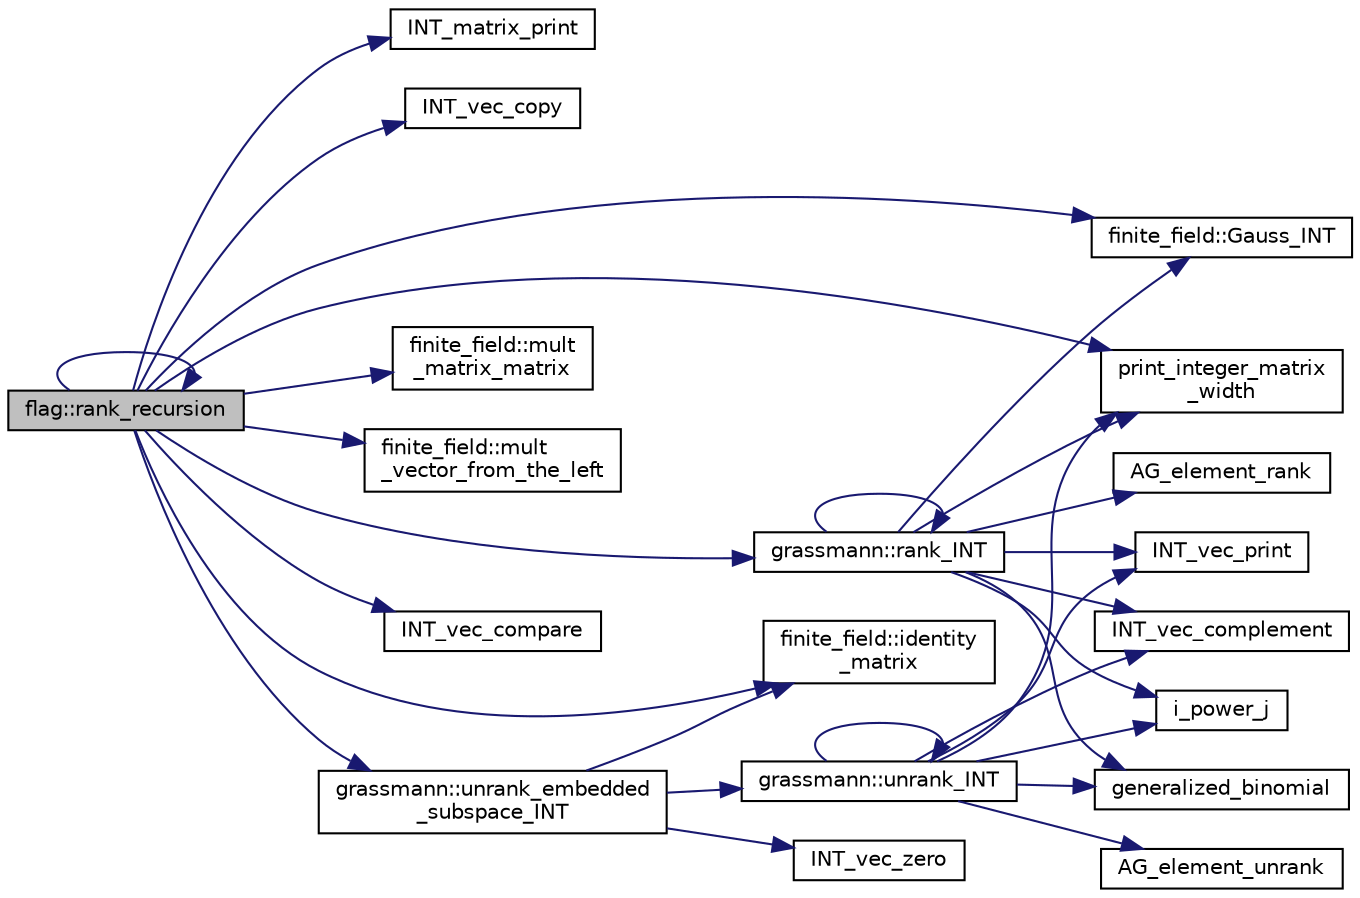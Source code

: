 digraph "flag::rank_recursion"
{
  edge [fontname="Helvetica",fontsize="10",labelfontname="Helvetica",labelfontsize="10"];
  node [fontname="Helvetica",fontsize="10",shape=record];
  rankdir="LR";
  Node277 [label="flag::rank_recursion",height=0.2,width=0.4,color="black", fillcolor="grey75", style="filled", fontcolor="black"];
  Node277 -> Node278 [color="midnightblue",fontsize="10",style="solid",fontname="Helvetica"];
  Node278 [label="INT_matrix_print",height=0.2,width=0.4,color="black", fillcolor="white", style="filled",URL="$d5/db4/io__and__os_8h.html#afd4180a24bef3a2b584668a4eaf607ff"];
  Node277 -> Node279 [color="midnightblue",fontsize="10",style="solid",fontname="Helvetica"];
  Node279 [label="INT_vec_copy",height=0.2,width=0.4,color="black", fillcolor="white", style="filled",URL="$df/dbf/sajeeb_8_c.html#ac2d875e27e009af6ec04d17254d11075"];
  Node277 -> Node280 [color="midnightblue",fontsize="10",style="solid",fontname="Helvetica"];
  Node280 [label="finite_field::identity\l_matrix",height=0.2,width=0.4,color="black", fillcolor="white", style="filled",URL="$df/d5a/classfinite__field.html#a4688997f80b8721560bccec986c23413"];
  Node277 -> Node281 [color="midnightblue",fontsize="10",style="solid",fontname="Helvetica"];
  Node281 [label="finite_field::Gauss_INT",height=0.2,width=0.4,color="black", fillcolor="white", style="filled",URL="$df/d5a/classfinite__field.html#adb676d2e80341b53751326e3a58beb11"];
  Node277 -> Node282 [color="midnightblue",fontsize="10",style="solid",fontname="Helvetica"];
  Node282 [label="finite_field::mult\l_matrix_matrix",height=0.2,width=0.4,color="black", fillcolor="white", style="filled",URL="$df/d5a/classfinite__field.html#a5e28706b815838d0ec34de1fa74bc3c4"];
  Node277 -> Node283 [color="midnightblue",fontsize="10",style="solid",fontname="Helvetica"];
  Node283 [label="finite_field::mult\l_vector_from_the_left",height=0.2,width=0.4,color="black", fillcolor="white", style="filled",URL="$df/d5a/classfinite__field.html#aad2078020fd058c71649f0a25a4c77cc"];
  Node277 -> Node284 [color="midnightblue",fontsize="10",style="solid",fontname="Helvetica"];
  Node284 [label="print_integer_matrix\l_width",height=0.2,width=0.4,color="black", fillcolor="white", style="filled",URL="$d5/db4/io__and__os_8h.html#aa78f3e73fc2179251bd15adbcc31573f"];
  Node277 -> Node285 [color="midnightblue",fontsize="10",style="solid",fontname="Helvetica"];
  Node285 [label="INT_vec_compare",height=0.2,width=0.4,color="black", fillcolor="white", style="filled",URL="$d5/de2/foundations_2data__structures_2data__structures_8h.html#ac1a17fca23fb4a338aef8547a4c2fded"];
  Node277 -> Node286 [color="midnightblue",fontsize="10",style="solid",fontname="Helvetica"];
  Node286 [label="grassmann::rank_INT",height=0.2,width=0.4,color="black", fillcolor="white", style="filled",URL="$df/d02/classgrassmann.html#a1fa95ce7ecebd48b04c7a0dc75491184"];
  Node286 -> Node284 [color="midnightblue",fontsize="10",style="solid",fontname="Helvetica"];
  Node286 -> Node281 [color="midnightblue",fontsize="10",style="solid",fontname="Helvetica"];
  Node286 -> Node287 [color="midnightblue",fontsize="10",style="solid",fontname="Helvetica"];
  Node287 [label="INT_vec_print",height=0.2,width=0.4,color="black", fillcolor="white", style="filled",URL="$df/dbf/sajeeb_8_c.html#a79a5901af0b47dd0d694109543c027fe"];
  Node286 -> Node288 [color="midnightblue",fontsize="10",style="solid",fontname="Helvetica"];
  Node288 [label="INT_vec_complement",height=0.2,width=0.4,color="black", fillcolor="white", style="filled",URL="$d5/db4/io__and__os_8h.html#a2a0a724647575fcd3090c763985eb81a"];
  Node286 -> Node289 [color="midnightblue",fontsize="10",style="solid",fontname="Helvetica"];
  Node289 [label="i_power_j",height=0.2,width=0.4,color="black", fillcolor="white", style="filled",URL="$de/dc5/algebra__and__number__theory_8h.html#a39b321523e8957d701618bb5cac542b5"];
  Node286 -> Node290 [color="midnightblue",fontsize="10",style="solid",fontname="Helvetica"];
  Node290 [label="generalized_binomial",height=0.2,width=0.4,color="black", fillcolor="white", style="filled",URL="$d2/d7c/combinatorics_8_c.html#a24762dc22e45175d18ec1ec1d2556ae8"];
  Node286 -> Node286 [color="midnightblue",fontsize="10",style="solid",fontname="Helvetica"];
  Node286 -> Node291 [color="midnightblue",fontsize="10",style="solid",fontname="Helvetica"];
  Node291 [label="AG_element_rank",height=0.2,width=0.4,color="black", fillcolor="white", style="filled",URL="$d4/d67/geometry_8h.html#ab2ac908d07dd8038fd996e26bdc75c17"];
  Node277 -> Node292 [color="midnightblue",fontsize="10",style="solid",fontname="Helvetica"];
  Node292 [label="grassmann::unrank_embedded\l_subspace_INT",height=0.2,width=0.4,color="black", fillcolor="white", style="filled",URL="$df/d02/classgrassmann.html#a165895ffdd3346a3eae9dc20fc2dfcfd"];
  Node292 -> Node293 [color="midnightblue",fontsize="10",style="solid",fontname="Helvetica"];
  Node293 [label="grassmann::unrank_INT",height=0.2,width=0.4,color="black", fillcolor="white", style="filled",URL="$df/d02/classgrassmann.html#a32079405b95a6da2ba1420567d762d64"];
  Node293 -> Node290 [color="midnightblue",fontsize="10",style="solid",fontname="Helvetica"];
  Node293 -> Node289 [color="midnightblue",fontsize="10",style="solid",fontname="Helvetica"];
  Node293 -> Node294 [color="midnightblue",fontsize="10",style="solid",fontname="Helvetica"];
  Node294 [label="AG_element_unrank",height=0.2,width=0.4,color="black", fillcolor="white", style="filled",URL="$d4/d67/geometry_8h.html#a4a33b86c87b2879b97cfa1327abe2885"];
  Node293 -> Node287 [color="midnightblue",fontsize="10",style="solid",fontname="Helvetica"];
  Node293 -> Node293 [color="midnightblue",fontsize="10",style="solid",fontname="Helvetica"];
  Node293 -> Node288 [color="midnightblue",fontsize="10",style="solid",fontname="Helvetica"];
  Node293 -> Node284 [color="midnightblue",fontsize="10",style="solid",fontname="Helvetica"];
  Node292 -> Node295 [color="midnightblue",fontsize="10",style="solid",fontname="Helvetica"];
  Node295 [label="INT_vec_zero",height=0.2,width=0.4,color="black", fillcolor="white", style="filled",URL="$df/dbf/sajeeb_8_c.html#aa8c9c7977203577026080f546fe4980f"];
  Node292 -> Node280 [color="midnightblue",fontsize="10",style="solid",fontname="Helvetica"];
  Node277 -> Node277 [color="midnightblue",fontsize="10",style="solid",fontname="Helvetica"];
}
